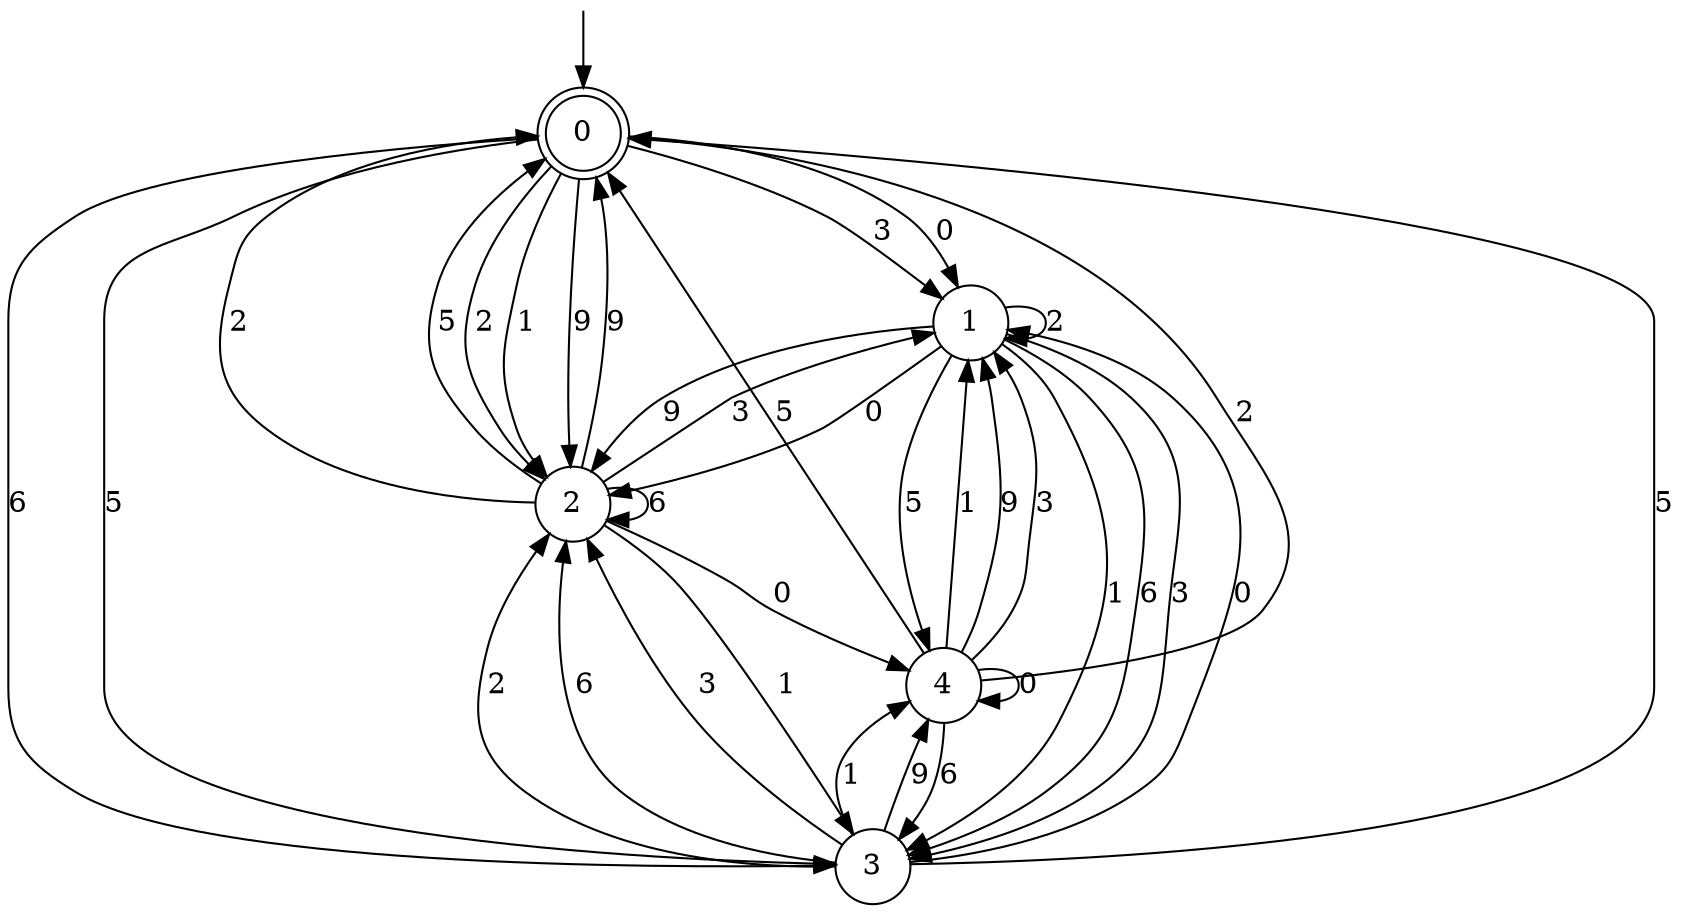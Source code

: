 digraph g {

	s0 [shape="doublecircle" label="0"];
	s1 [shape="circle" label="1"];
	s2 [shape="circle" label="2"];
	s3 [shape="circle" label="3"];
	s4 [shape="circle" label="4"];
	s0 -> s1 [label="0"];
	s0 -> s2 [label="1"];
	s0 -> s2 [label="9"];
	s0 -> s2 [label="2"];
	s0 -> s3 [label="6"];
	s0 -> s3 [label="5"];
	s0 -> s1 [label="3"];
	s1 -> s2 [label="0"];
	s1 -> s3 [label="1"];
	s1 -> s2 [label="9"];
	s1 -> s1 [label="2"];
	s1 -> s3 [label="6"];
	s1 -> s4 [label="5"];
	s1 -> s3 [label="3"];
	s2 -> s4 [label="0"];
	s2 -> s3 [label="1"];
	s2 -> s0 [label="9"];
	s2 -> s0 [label="2"];
	s2 -> s2 [label="6"];
	s2 -> s0 [label="5"];
	s2 -> s1 [label="3"];
	s3 -> s1 [label="0"];
	s3 -> s4 [label="1"];
	s3 -> s4 [label="9"];
	s3 -> s2 [label="2"];
	s3 -> s2 [label="6"];
	s3 -> s0 [label="5"];
	s3 -> s2 [label="3"];
	s4 -> s4 [label="0"];
	s4 -> s1 [label="1"];
	s4 -> s1 [label="9"];
	s4 -> s0 [label="2"];
	s4 -> s3 [label="6"];
	s4 -> s0 [label="5"];
	s4 -> s1 [label="3"];

__start0 [label="" shape="none" width="0" height="0"];
__start0 -> s0;

}
